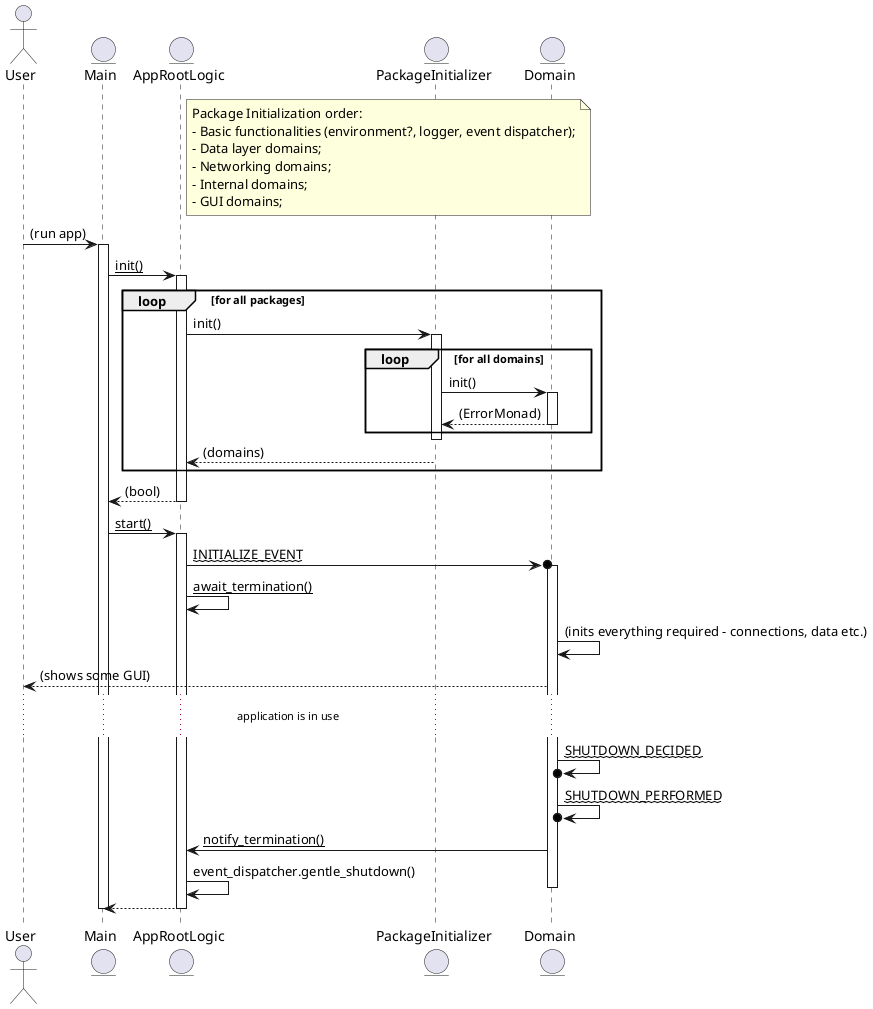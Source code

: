 @startuml

actor User

entity Main

entity AppRootLogic
note right of AppRootLogic
	Package Initialization order:
	- Basic functionalities (environment?, logger, event dispatcher);
	- Data layer domains;
	- Networking domains;
	- Internal domains;
	- GUI domains;
end note

entity PackageInitializer

entity Domain

User -> Main : (run app)
activate Main
	Main -> AppRootLogic : __init()__
	activate AppRootLogic
		loop for all packages
			AppRootLogic -> PackageInitializer: init()
				activate PackageInitializer
					loop for all domains
						PackageInitializer -> Domain: init()
						activate Domain
							Domain --> PackageInitializer: (ErrorMonad)
						deactivate Domain
					end
				deactivate PackageInitializer
			PackageInitializer --> AppRootLogic: (domains)
		end
		AppRootLogic --> Main: (bool)
	deactivate AppRootLogic

	Main -> AppRootLogic: __start()__
	activate AppRootLogic
		AppRootLogic ->o Domain: ~~INITIALIZE_EVENT~~
		activate Domain
			AppRootLogic -> AppRootLogic : __await_termination()__
			Domain -> Domain: (inits everything required - connections, data etc.)
			Domain --> User: (shows some GUI)


		... application is in use ...
			Domain ->o Domain: ~~SHUTDOWN_DECIDED~~
			Domain ->o Domain: ~~SHUTDOWN_PERFORMED~~
			Domain -> AppRootLogic: __notify_termination()__
			AppRootLogic -> AppRootLogic: event_dispatcher.gentle_shutdown()
		deactivate Domain
		AppRootLogic --> Main
	deactivate AppRootLogic
deactivate Main

@enduml
